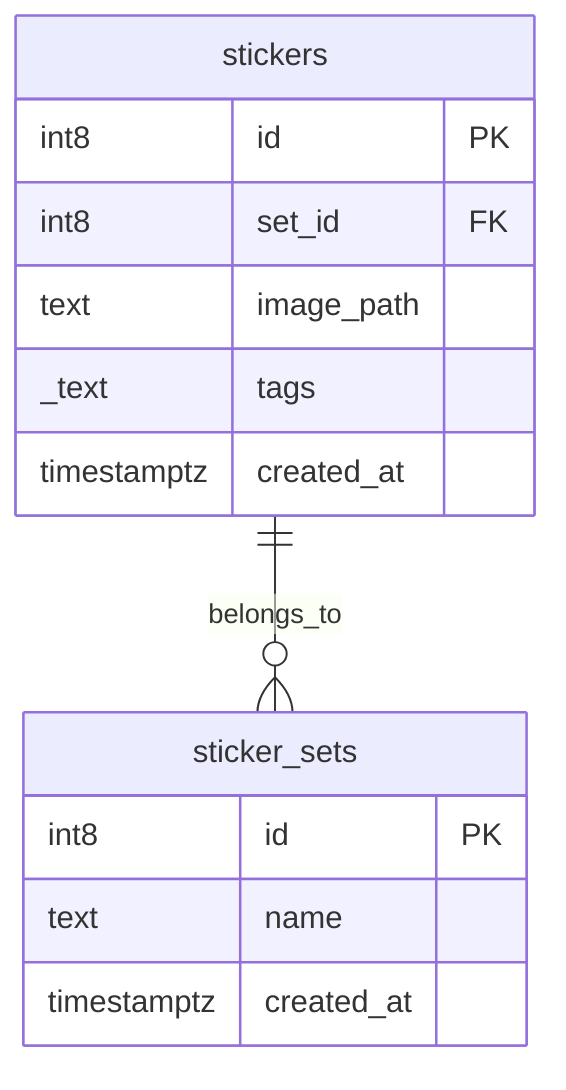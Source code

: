 erDiagram
    stickers {
        int8 id PK
        int8 set_id FK
        text image_path
        _text tags
        timestamptz created_at
    }
    sticker_sets {
        int8 id PK
        text name
        timestamptz created_at
    }
    stickers ||--o{ sticker_sets : "belongs_to"